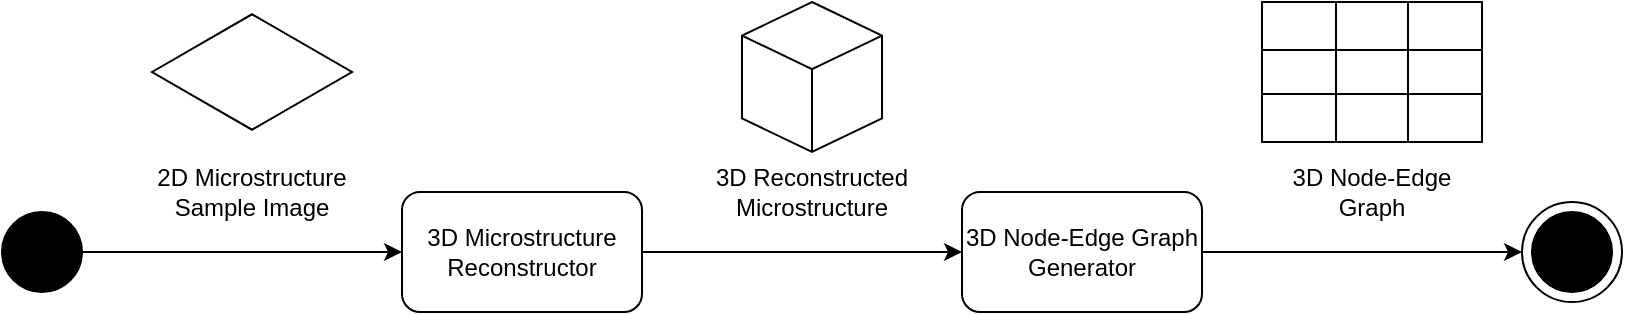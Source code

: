 <mxfile version="13.10.6" type="github">
  <diagram id="DneVaAyhdad69BxYedYH" name="Page-1">
    <mxGraphModel dx="1188" dy="640" grid="1" gridSize="10" guides="1" tooltips="1" connect="1" arrows="1" fold="1" page="1" pageScale="1" pageWidth="850" pageHeight="1100" math="0" shadow="0">
      <root>
        <mxCell id="0" />
        <mxCell id="1" parent="0" />
        <mxCell id="nuIwZcw9V5fFqdJJb3ko-9" style="edgeStyle=orthogonalEdgeStyle;rounded=0;orthogonalLoop=1;jettySize=auto;html=1;exitX=1;exitY=0.5;exitDx=0;exitDy=0;entryX=0;entryY=0.5;entryDx=0;entryDy=0;" edge="1" parent="1" source="nuIwZcw9V5fFqdJJb3ko-1" target="nuIwZcw9V5fFqdJJb3ko-7">
          <mxGeometry relative="1" as="geometry" />
        </mxCell>
        <mxCell id="nuIwZcw9V5fFqdJJb3ko-1" value="" style="ellipse;whiteSpace=wrap;html=1;aspect=fixed;fillColor=#000000;" vertex="1" parent="1">
          <mxGeometry y="280" width="40" height="40" as="geometry" />
        </mxCell>
        <mxCell id="nuIwZcw9V5fFqdJJb3ko-4" value="" style="group" vertex="1" connectable="0" parent="1">
          <mxGeometry x="760" y="275" width="50" height="50" as="geometry" />
        </mxCell>
        <mxCell id="nuIwZcw9V5fFqdJJb3ko-3" value="" style="ellipse;whiteSpace=wrap;html=1;aspect=fixed;fillColor=#FFFFFF;" vertex="1" parent="nuIwZcw9V5fFqdJJb3ko-4">
          <mxGeometry width="50" height="50" as="geometry" />
        </mxCell>
        <mxCell id="nuIwZcw9V5fFqdJJb3ko-2" value="" style="ellipse;whiteSpace=wrap;html=1;aspect=fixed;fillColor=#000000;" vertex="1" parent="nuIwZcw9V5fFqdJJb3ko-4">
          <mxGeometry x="5" y="5" width="40" height="40" as="geometry" />
        </mxCell>
        <mxCell id="nuIwZcw9V5fFqdJJb3ko-10" style="edgeStyle=orthogonalEdgeStyle;rounded=0;orthogonalLoop=1;jettySize=auto;html=1;exitX=1;exitY=0.5;exitDx=0;exitDy=0;entryX=0;entryY=0.5;entryDx=0;entryDy=0;" edge="1" parent="1" source="nuIwZcw9V5fFqdJJb3ko-7" target="nuIwZcw9V5fFqdJJb3ko-8">
          <mxGeometry relative="1" as="geometry" />
        </mxCell>
        <mxCell id="nuIwZcw9V5fFqdJJb3ko-7" value="3D Microstructure Reconstructor" style="rounded=1;whiteSpace=wrap;html=1;fillColor=#FFFFFF;" vertex="1" parent="1">
          <mxGeometry x="200" y="270" width="120" height="60" as="geometry" />
        </mxCell>
        <mxCell id="nuIwZcw9V5fFqdJJb3ko-13" style="edgeStyle=orthogonalEdgeStyle;rounded=0;orthogonalLoop=1;jettySize=auto;html=1;exitX=1;exitY=0.5;exitDx=0;exitDy=0;entryX=0;entryY=0.5;entryDx=0;entryDy=0;" edge="1" parent="1" source="nuIwZcw9V5fFqdJJb3ko-8" target="nuIwZcw9V5fFqdJJb3ko-3">
          <mxGeometry relative="1" as="geometry" />
        </mxCell>
        <mxCell id="nuIwZcw9V5fFqdJJb3ko-8" value="3D Node-Edge Graph Generator" style="rounded=1;whiteSpace=wrap;html=1;fillColor=#FFFFFF;" vertex="1" parent="1">
          <mxGeometry x="480" y="270" width="120" height="60" as="geometry" />
        </mxCell>
        <mxCell id="nuIwZcw9V5fFqdJJb3ko-12" value="" style="html=1;whiteSpace=wrap;aspect=fixed;shape=isoRectangle;fillColor=#FFFFFF;" vertex="1" parent="1">
          <mxGeometry x="75" y="180" width="100" height="60" as="geometry" />
        </mxCell>
        <mxCell id="nuIwZcw9V5fFqdJJb3ko-14" value="" style="html=1;whiteSpace=wrap;shape=isoCube2;backgroundOutline=1;isoAngle=15;fillColor=#FFFFFF;" vertex="1" parent="1">
          <mxGeometry x="370" y="175" width="70" height="75" as="geometry" />
        </mxCell>
        <mxCell id="nuIwZcw9V5fFqdJJb3ko-16" value="" style="shape=table;html=1;whiteSpace=wrap;startSize=0;container=1;collapsible=0;childLayout=tableLayout;fillColor=#FFFFFF;" vertex="1" parent="1">
          <mxGeometry x="630" y="175" width="110" height="70" as="geometry" />
        </mxCell>
        <mxCell id="nuIwZcw9V5fFqdJJb3ko-17" value="" style="shape=partialRectangle;html=1;whiteSpace=wrap;collapsible=0;dropTarget=0;pointerEvents=0;fillColor=none;top=0;left=0;bottom=0;right=0;points=[[0,0.5],[1,0.5]];portConstraint=eastwest;" vertex="1" parent="nuIwZcw9V5fFqdJJb3ko-16">
          <mxGeometry width="110" height="24" as="geometry" />
        </mxCell>
        <mxCell id="nuIwZcw9V5fFqdJJb3ko-18" value="" style="shape=partialRectangle;html=1;whiteSpace=wrap;connectable=0;fillColor=none;top=0;left=0;bottom=0;right=0;overflow=hidden;" vertex="1" parent="nuIwZcw9V5fFqdJJb3ko-17">
          <mxGeometry width="37" height="24" as="geometry" />
        </mxCell>
        <mxCell id="nuIwZcw9V5fFqdJJb3ko-19" value="" style="shape=partialRectangle;html=1;whiteSpace=wrap;connectable=0;fillColor=none;top=0;left=0;bottom=0;right=0;overflow=hidden;" vertex="1" parent="nuIwZcw9V5fFqdJJb3ko-17">
          <mxGeometry x="37" width="36" height="24" as="geometry" />
        </mxCell>
        <mxCell id="nuIwZcw9V5fFqdJJb3ko-20" value="" style="shape=partialRectangle;html=1;whiteSpace=wrap;connectable=0;fillColor=none;top=0;left=0;bottom=0;right=0;overflow=hidden;" vertex="1" parent="nuIwZcw9V5fFqdJJb3ko-17">
          <mxGeometry x="73" width="37" height="24" as="geometry" />
        </mxCell>
        <mxCell id="nuIwZcw9V5fFqdJJb3ko-21" value="" style="shape=partialRectangle;html=1;whiteSpace=wrap;collapsible=0;dropTarget=0;pointerEvents=0;fillColor=none;top=0;left=0;bottom=0;right=0;points=[[0,0.5],[1,0.5]];portConstraint=eastwest;" vertex="1" parent="nuIwZcw9V5fFqdJJb3ko-16">
          <mxGeometry y="24" width="110" height="22" as="geometry" />
        </mxCell>
        <mxCell id="nuIwZcw9V5fFqdJJb3ko-22" value="" style="shape=partialRectangle;html=1;whiteSpace=wrap;connectable=0;fillColor=none;top=0;left=0;bottom=0;right=0;overflow=hidden;" vertex="1" parent="nuIwZcw9V5fFqdJJb3ko-21">
          <mxGeometry width="37" height="22" as="geometry" />
        </mxCell>
        <mxCell id="nuIwZcw9V5fFqdJJb3ko-23" value="" style="shape=partialRectangle;html=1;whiteSpace=wrap;connectable=0;fillColor=none;top=0;left=0;bottom=0;right=0;overflow=hidden;" vertex="1" parent="nuIwZcw9V5fFqdJJb3ko-21">
          <mxGeometry x="37" width="36" height="22" as="geometry" />
        </mxCell>
        <mxCell id="nuIwZcw9V5fFqdJJb3ko-24" value="" style="shape=partialRectangle;html=1;whiteSpace=wrap;connectable=0;fillColor=none;top=0;left=0;bottom=0;right=0;overflow=hidden;" vertex="1" parent="nuIwZcw9V5fFqdJJb3ko-21">
          <mxGeometry x="73" width="37" height="22" as="geometry" />
        </mxCell>
        <mxCell id="nuIwZcw9V5fFqdJJb3ko-25" value="" style="shape=partialRectangle;html=1;whiteSpace=wrap;collapsible=0;dropTarget=0;pointerEvents=0;fillColor=none;top=0;left=0;bottom=0;right=0;points=[[0,0.5],[1,0.5]];portConstraint=eastwest;" vertex="1" parent="nuIwZcw9V5fFqdJJb3ko-16">
          <mxGeometry y="46" width="110" height="24" as="geometry" />
        </mxCell>
        <mxCell id="nuIwZcw9V5fFqdJJb3ko-26" value="" style="shape=partialRectangle;html=1;whiteSpace=wrap;connectable=0;fillColor=none;top=0;left=0;bottom=0;right=0;overflow=hidden;" vertex="1" parent="nuIwZcw9V5fFqdJJb3ko-25">
          <mxGeometry width="37" height="24" as="geometry" />
        </mxCell>
        <mxCell id="nuIwZcw9V5fFqdJJb3ko-27" value="" style="shape=partialRectangle;html=1;whiteSpace=wrap;connectable=0;fillColor=none;top=0;left=0;bottom=0;right=0;overflow=hidden;" vertex="1" parent="nuIwZcw9V5fFqdJJb3ko-25">
          <mxGeometry x="37" width="36" height="24" as="geometry" />
        </mxCell>
        <mxCell id="nuIwZcw9V5fFqdJJb3ko-28" value="" style="shape=partialRectangle;html=1;whiteSpace=wrap;connectable=0;fillColor=none;top=0;left=0;bottom=0;right=0;overflow=hidden;" vertex="1" parent="nuIwZcw9V5fFqdJJb3ko-25">
          <mxGeometry x="73" width="37" height="24" as="geometry" />
        </mxCell>
        <UserObject label="2D Microstructure Sample Image" placeholders="1" name="Variable" id="nuIwZcw9V5fFqdJJb3ko-30">
          <mxCell style="text;html=1;strokeColor=none;fillColor=none;align=center;verticalAlign=middle;whiteSpace=wrap;overflow=hidden;" vertex="1" parent="1">
            <mxGeometry x="70" y="250" width="110" height="40" as="geometry" />
          </mxCell>
        </UserObject>
        <UserObject label="3D Reconstructed Microstructure" placeholders="1" name="Variable" id="nuIwZcw9V5fFqdJJb3ko-31">
          <mxCell style="text;html=1;strokeColor=none;fillColor=none;align=center;verticalAlign=middle;whiteSpace=wrap;overflow=hidden;" vertex="1" parent="1">
            <mxGeometry x="350" y="250" width="110" height="40" as="geometry" />
          </mxCell>
        </UserObject>
        <UserObject label="3D Node-Edge Graph" placeholders="1" name="Variable" id="nuIwZcw9V5fFqdJJb3ko-32">
          <mxCell style="text;html=1;strokeColor=none;fillColor=none;align=center;verticalAlign=middle;whiteSpace=wrap;overflow=hidden;" vertex="1" parent="1">
            <mxGeometry x="630" y="250" width="110" height="40" as="geometry" />
          </mxCell>
        </UserObject>
      </root>
    </mxGraphModel>
  </diagram>
</mxfile>

